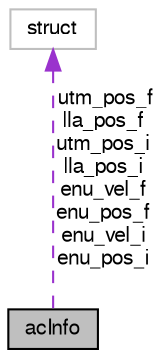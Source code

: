 digraph "acInfo"
{
  edge [fontname="FreeSans",fontsize="10",labelfontname="FreeSans",labelfontsize="10"];
  node [fontname="FreeSans",fontsize="10",shape=record];
  Node1 [label="acInfo",height=0.2,width=0.4,color="black", fillcolor="grey75", style="filled", fontcolor="black"];
  Node2 -> Node1 [dir="back",color="darkorchid3",fontsize="10",style="dashed",label=" utm_pos_f\nlla_pos_f\nutm_pos_i\nlla_pos_i\nenu_vel_f\nenu_pos_f\nenu_vel_i\nenu_pos_i" ,fontname="FreeSans"];
  Node2 [label="struct",height=0.2,width=0.4,color="grey75", fillcolor="white", style="filled"];
}
